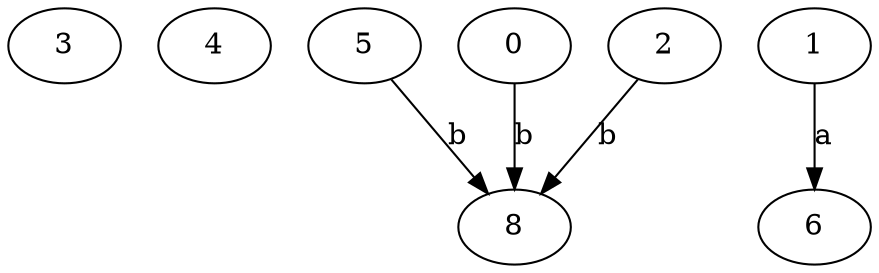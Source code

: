 strict digraph  {
3;
4;
5;
6;
8;
0;
1;
2;
5 -> 8  [label=b];
0 -> 8  [label=b];
1 -> 6  [label=a];
2 -> 8  [label=b];
}
